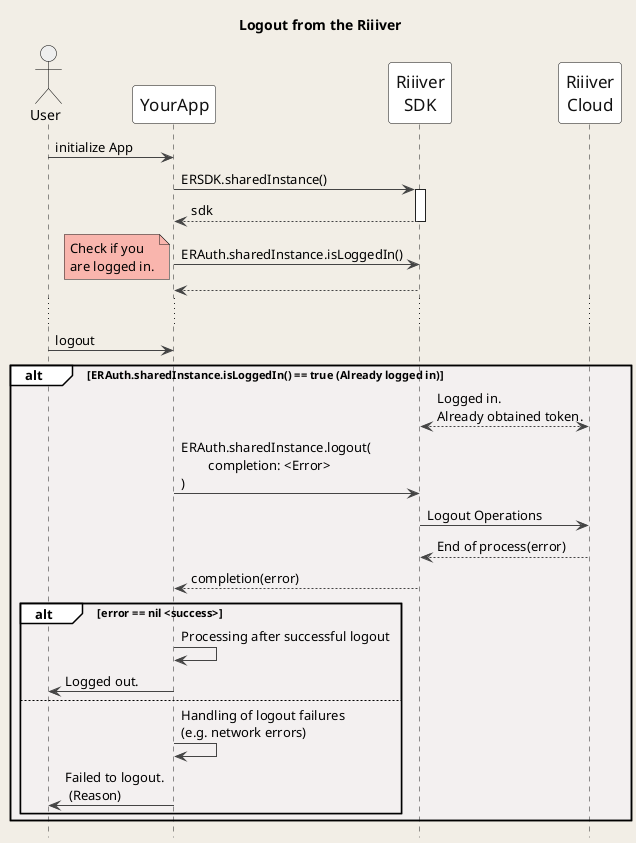 @startuml
title Logout from the Riiiver
hide footbox

skinparam DefaultFontName "Noto Sans JP, Helvetica, Arial, Liberation Sans"
skinparam BackgroundColor #F2EEE6
skinparam Shadowing false
skinparam NoteBackgroundColor #F9B5AD
skinparam NodeBorderColor #F26767

skinparam sequence {
ArrowColor #444444
ActorBorderColor Black
LifeLineBorderColor #222222
LifeLineBackgroundColor White
BoxBorderColor #FFFFFF
BoxBackgroundColor #F2fEf6
GroupBackgroundColor #FFFFFF
GroupBodyBackgroundColor #F3F0F0

ParticipantBorderColor #111111
ParticipantBackgroundColor White
ParticipantFontSize 17
ParticipantFontColor #111111
BoundaryBorderColor Gray
ActorBackgroundColor #eeeeee
ActorFontColor Black

}

actor User
participant YourApp as App
participant "Riiiver\nSDK" as ERSDK
participant "Riiiver\nCloud" as Riiiver

User -> App: initialize App

App -> ERSDK: ERSDK.sharedInstance()
activate ERSDK
App <-- ERSDK: sdk
deactivate ERSDK

App -> ERSDK: ERAuth.sharedInstance.isLoggedIn()
note left: Check if you\nare logged in.
ERSDK --> App: 
...
User -> App: logout
alt ERAuth.sharedInstance.isLoggedIn() == true (Already logged in)
    ERSDK <---> Riiiver: Logged in.\nAlready obtained token.
    App -> ERSDK: ERAuth.sharedInstance.logout(\n\tcompletion: <Error>\n)
    ERSDK -> Riiiver: Logout Operations
    ERSDK <-- Riiiver: End of process(error)
    ERSDK --> App: completion(error)
    alt error == nil <success>
        App -> App: Processing after successful logout
        App -> User: Logged out.
    else
        App -> App: Handling of logout failures\n(e.g. network errors)
        App -> User: Failed to logout. \n (Reason)
    end
end





@enduml
